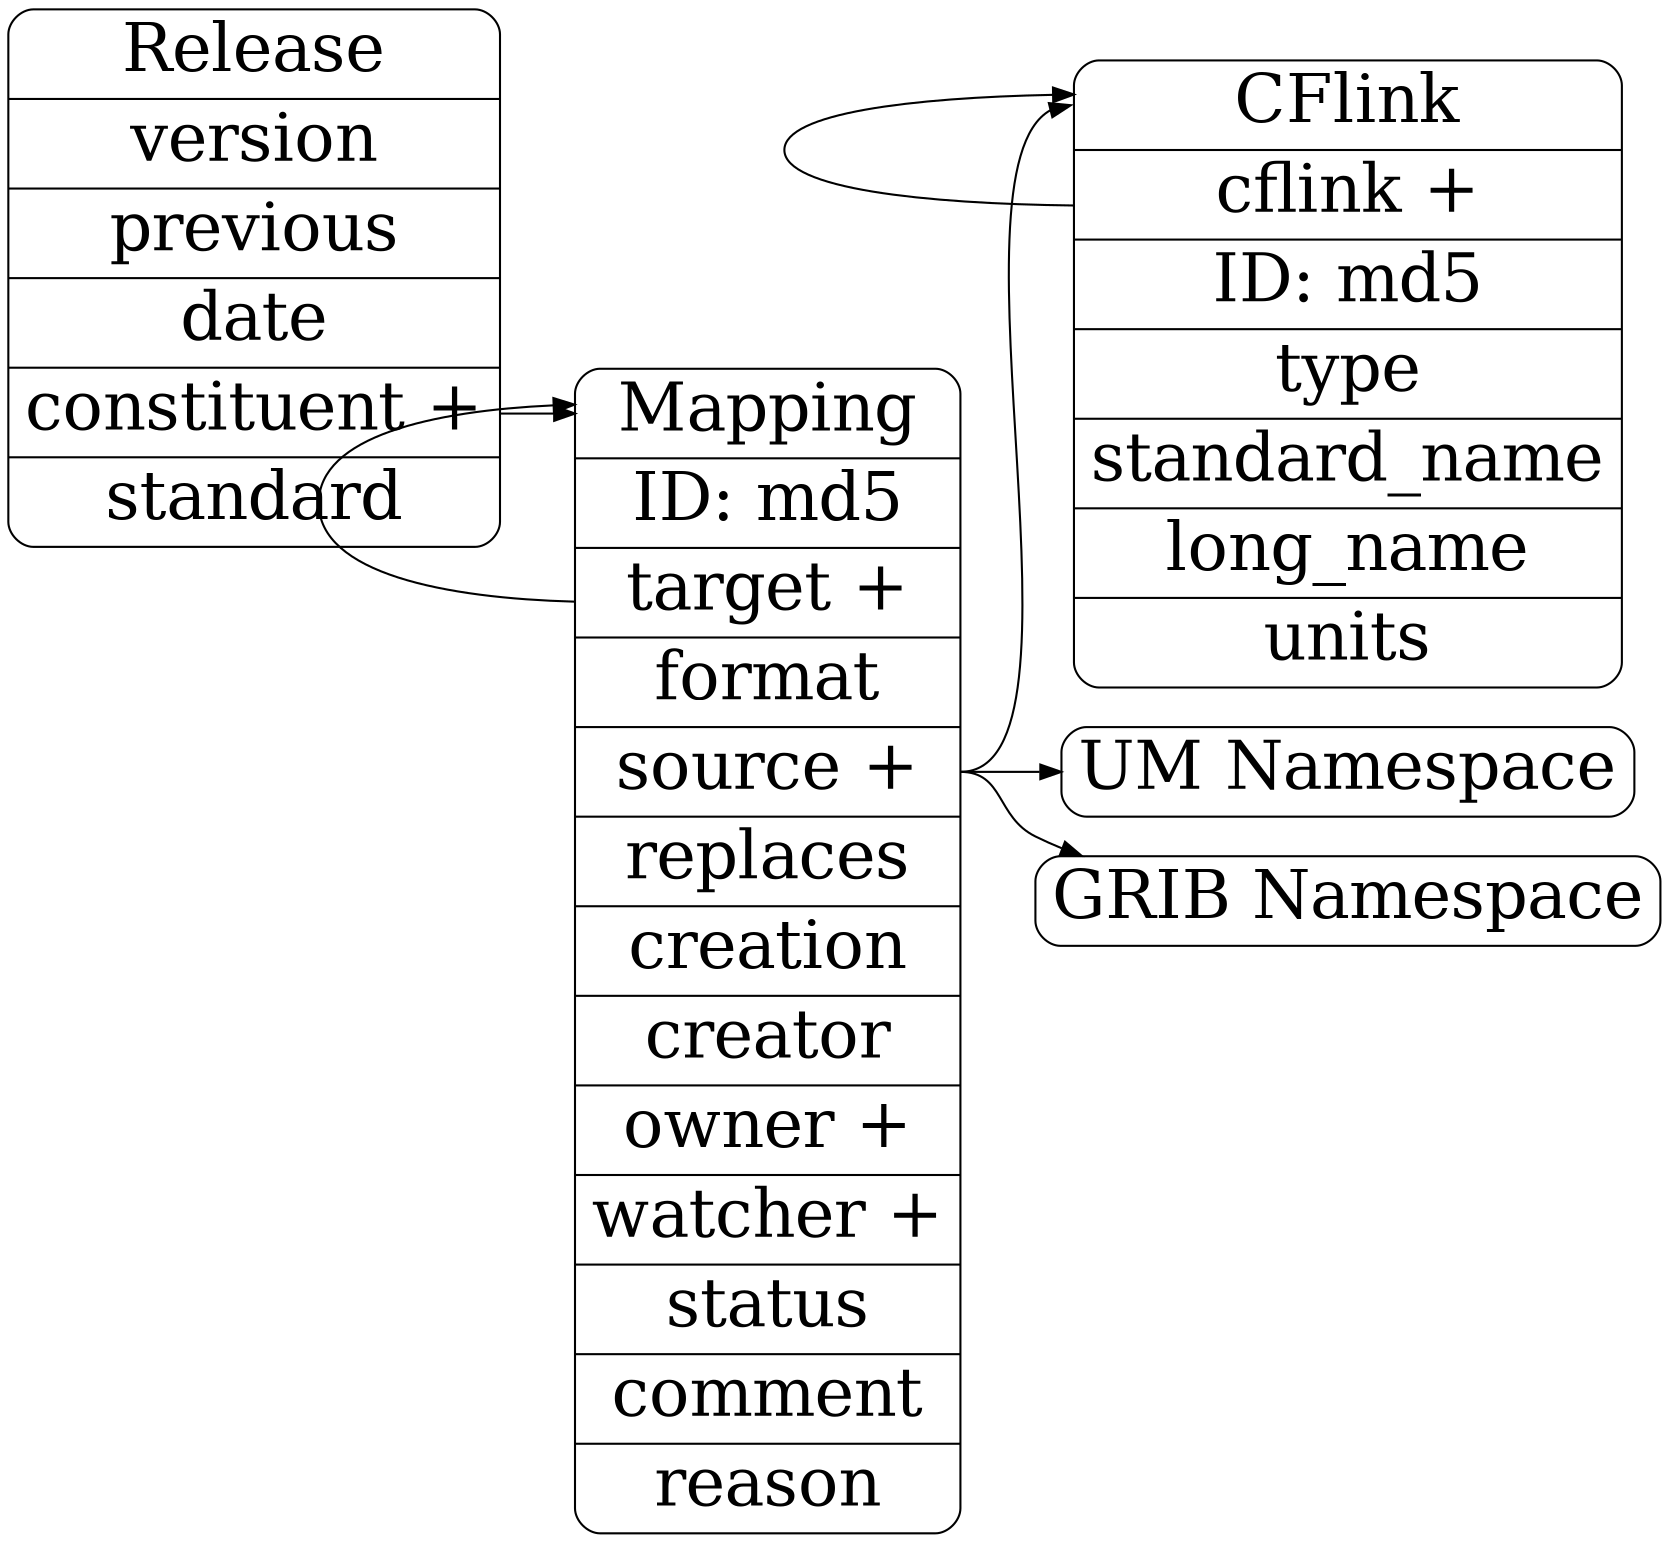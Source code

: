 digraph records {

## basic setup 

   	rankdir = LR;
        node [
        fontsize = 32,
        shape = Mrecord
        ];

        edge [
        fontsize = 24
        ];

## class definitions

   	cflink [
	label = "<title> CFlink |<cflink>cflink + |ID: md5 |<type>type |<sn>standard_name |<ln>long_name |<units>units"
	];


	mapping [
	label = "<title> Mapping |ID: md5 |<target> target +|format |<source> source + |replaces |creation |creator |owner + |watcher + |status |comment |reason "	];

	release [
	label = "<title> Release |version|previous|date|<con>constituent + |standard"
	];


	um [
	label = "UM Namespace"
	];

	grib [
	label = "GRIB Namespace"
	];



## relations



	release:con -> mapping:title

	mapping:source -> um

	mapping:source -> grib

	mapping:source -> cflink:title

	mapping:target -> mapping:title

	cflink:cflink -> cflink:title 

}